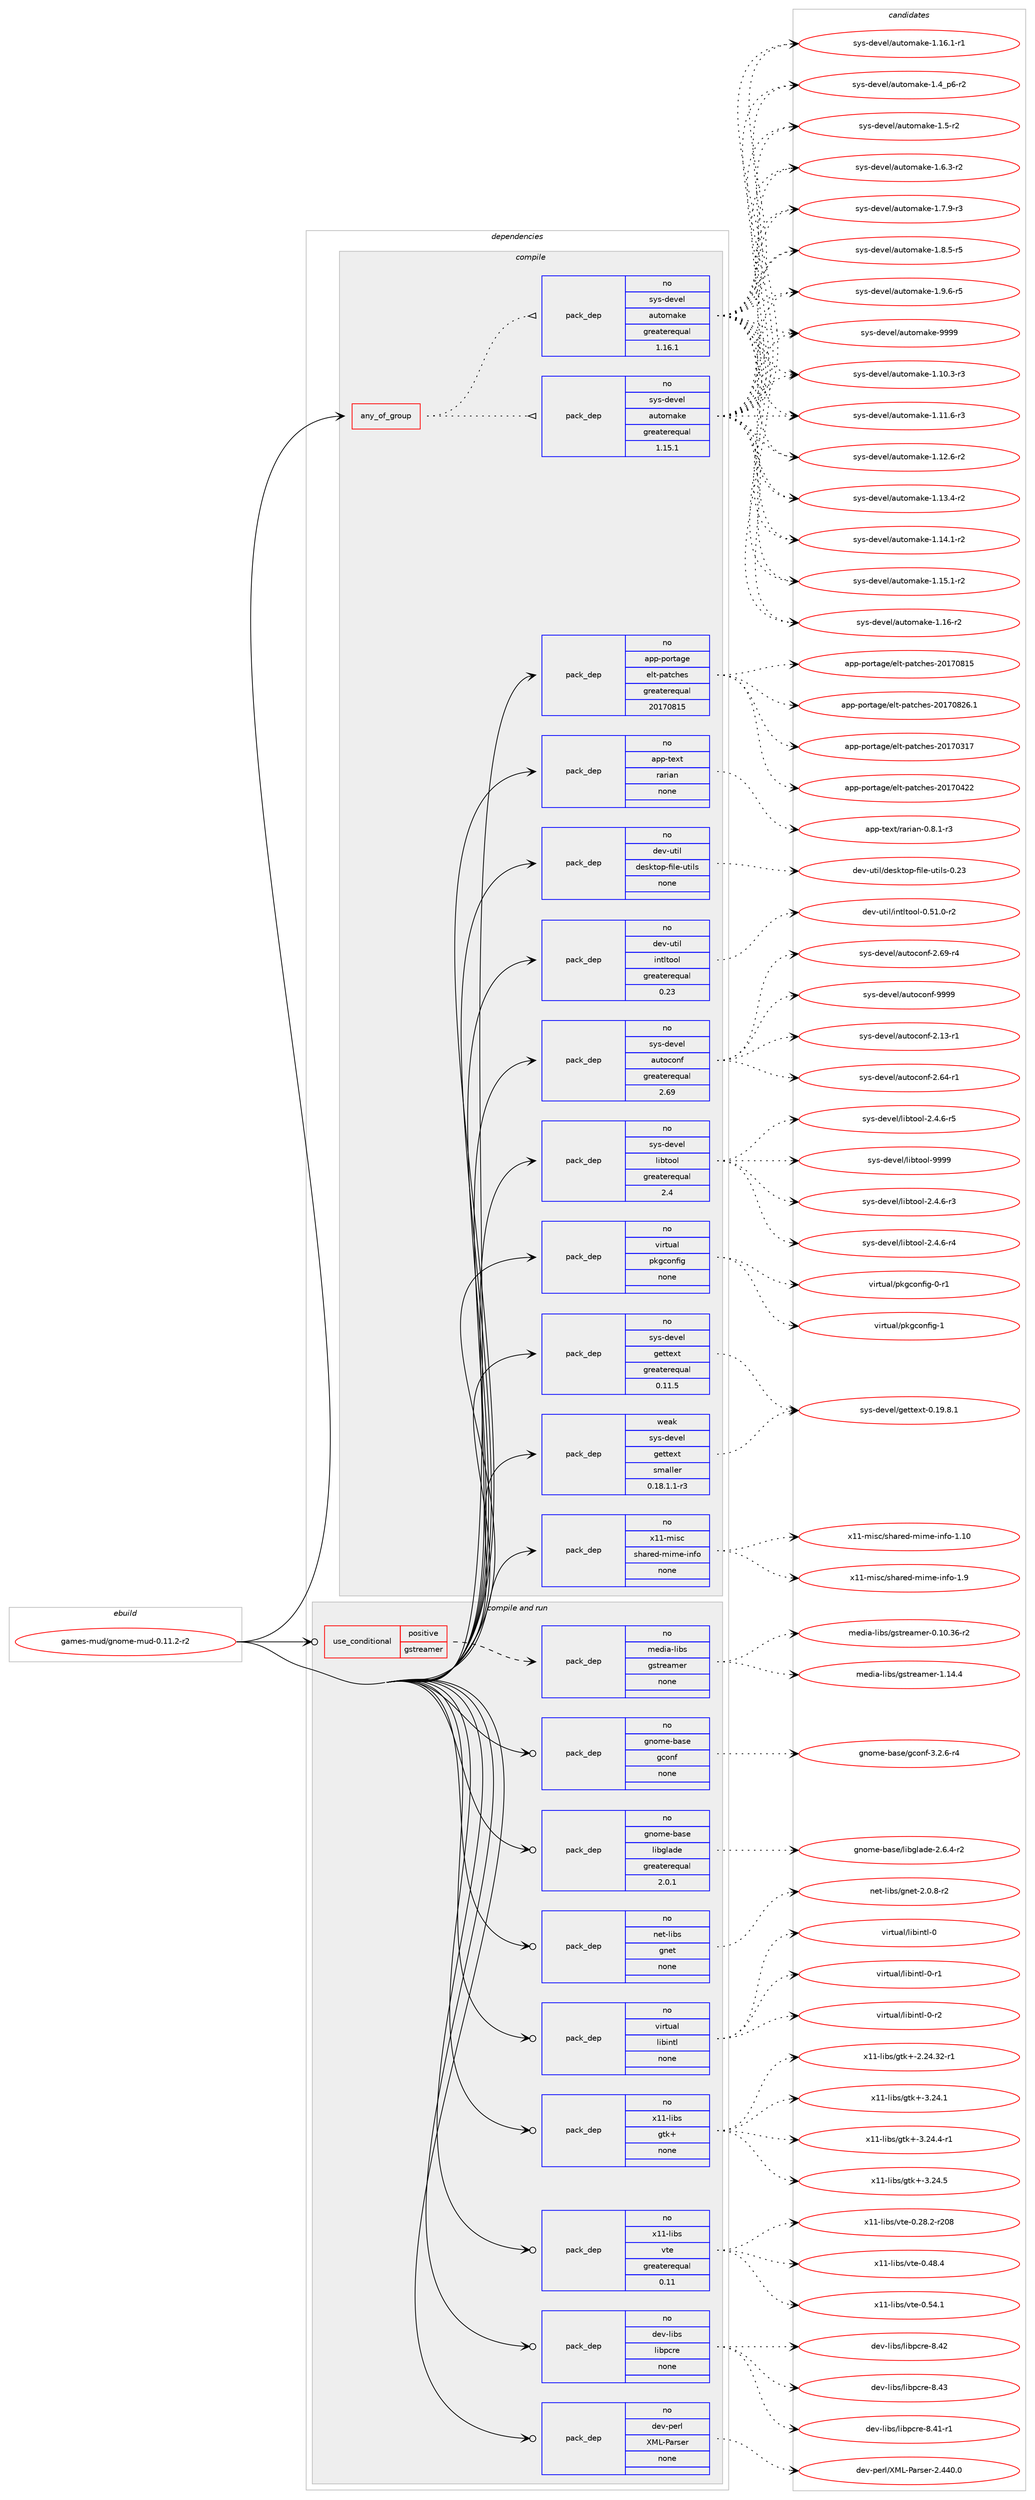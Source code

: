 digraph prolog {

# *************
# Graph options
# *************

newrank=true;
concentrate=true;
compound=true;
graph [rankdir=LR,fontname=Helvetica,fontsize=10,ranksep=1.5];#, ranksep=2.5, nodesep=0.2];
edge  [arrowhead=vee];
node  [fontname=Helvetica,fontsize=10];

# **********
# The ebuild
# **********

subgraph cluster_leftcol {
color=gray;
rank=same;
label=<<i>ebuild</i>>;
id [label="games-mud/gnome-mud-0.11.2-r2", color=red, width=4, href="../games-mud/gnome-mud-0.11.2-r2.svg"];
}

# ****************
# The dependencies
# ****************

subgraph cluster_midcol {
color=gray;
label=<<i>dependencies</i>>;
subgraph cluster_compile {
fillcolor="#eeeeee";
style=filled;
label=<<i>compile</i>>;
subgraph any23449 {
dependency1558836 [label=<<TABLE BORDER="0" CELLBORDER="1" CELLSPACING="0" CELLPADDING="4"><TR><TD CELLPADDING="10">any_of_group</TD></TR></TABLE>>, shape=none, color=red];subgraph pack1107893 {
dependency1558837 [label=<<TABLE BORDER="0" CELLBORDER="1" CELLSPACING="0" CELLPADDING="4" WIDTH="220"><TR><TD ROWSPAN="6" CELLPADDING="30">pack_dep</TD></TR><TR><TD WIDTH="110">no</TD></TR><TR><TD>sys-devel</TD></TR><TR><TD>automake</TD></TR><TR><TD>greaterequal</TD></TR><TR><TD>1.16.1</TD></TR></TABLE>>, shape=none, color=blue];
}
dependency1558836:e -> dependency1558837:w [weight=20,style="dotted",arrowhead="oinv"];
subgraph pack1107894 {
dependency1558838 [label=<<TABLE BORDER="0" CELLBORDER="1" CELLSPACING="0" CELLPADDING="4" WIDTH="220"><TR><TD ROWSPAN="6" CELLPADDING="30">pack_dep</TD></TR><TR><TD WIDTH="110">no</TD></TR><TR><TD>sys-devel</TD></TR><TR><TD>automake</TD></TR><TR><TD>greaterequal</TD></TR><TR><TD>1.15.1</TD></TR></TABLE>>, shape=none, color=blue];
}
dependency1558836:e -> dependency1558838:w [weight=20,style="dotted",arrowhead="oinv"];
}
id:e -> dependency1558836:w [weight=20,style="solid",arrowhead="vee"];
subgraph pack1107895 {
dependency1558839 [label=<<TABLE BORDER="0" CELLBORDER="1" CELLSPACING="0" CELLPADDING="4" WIDTH="220"><TR><TD ROWSPAN="6" CELLPADDING="30">pack_dep</TD></TR><TR><TD WIDTH="110">no</TD></TR><TR><TD>app-portage</TD></TR><TR><TD>elt-patches</TD></TR><TR><TD>greaterequal</TD></TR><TR><TD>20170815</TD></TR></TABLE>>, shape=none, color=blue];
}
id:e -> dependency1558839:w [weight=20,style="solid",arrowhead="vee"];
subgraph pack1107896 {
dependency1558840 [label=<<TABLE BORDER="0" CELLBORDER="1" CELLSPACING="0" CELLPADDING="4" WIDTH="220"><TR><TD ROWSPAN="6" CELLPADDING="30">pack_dep</TD></TR><TR><TD WIDTH="110">no</TD></TR><TR><TD>app-text</TD></TR><TR><TD>rarian</TD></TR><TR><TD>none</TD></TR><TR><TD></TD></TR></TABLE>>, shape=none, color=blue];
}
id:e -> dependency1558840:w [weight=20,style="solid",arrowhead="vee"];
subgraph pack1107897 {
dependency1558841 [label=<<TABLE BORDER="0" CELLBORDER="1" CELLSPACING="0" CELLPADDING="4" WIDTH="220"><TR><TD ROWSPAN="6" CELLPADDING="30">pack_dep</TD></TR><TR><TD WIDTH="110">no</TD></TR><TR><TD>dev-util</TD></TR><TR><TD>desktop-file-utils</TD></TR><TR><TD>none</TD></TR><TR><TD></TD></TR></TABLE>>, shape=none, color=blue];
}
id:e -> dependency1558841:w [weight=20,style="solid",arrowhead="vee"];
subgraph pack1107898 {
dependency1558842 [label=<<TABLE BORDER="0" CELLBORDER="1" CELLSPACING="0" CELLPADDING="4" WIDTH="220"><TR><TD ROWSPAN="6" CELLPADDING="30">pack_dep</TD></TR><TR><TD WIDTH="110">no</TD></TR><TR><TD>dev-util</TD></TR><TR><TD>intltool</TD></TR><TR><TD>greaterequal</TD></TR><TR><TD>0.23</TD></TR></TABLE>>, shape=none, color=blue];
}
id:e -> dependency1558842:w [weight=20,style="solid",arrowhead="vee"];
subgraph pack1107899 {
dependency1558843 [label=<<TABLE BORDER="0" CELLBORDER="1" CELLSPACING="0" CELLPADDING="4" WIDTH="220"><TR><TD ROWSPAN="6" CELLPADDING="30">pack_dep</TD></TR><TR><TD WIDTH="110">no</TD></TR><TR><TD>sys-devel</TD></TR><TR><TD>autoconf</TD></TR><TR><TD>greaterequal</TD></TR><TR><TD>2.69</TD></TR></TABLE>>, shape=none, color=blue];
}
id:e -> dependency1558843:w [weight=20,style="solid",arrowhead="vee"];
subgraph pack1107900 {
dependency1558844 [label=<<TABLE BORDER="0" CELLBORDER="1" CELLSPACING="0" CELLPADDING="4" WIDTH="220"><TR><TD ROWSPAN="6" CELLPADDING="30">pack_dep</TD></TR><TR><TD WIDTH="110">no</TD></TR><TR><TD>sys-devel</TD></TR><TR><TD>gettext</TD></TR><TR><TD>greaterequal</TD></TR><TR><TD>0.11.5</TD></TR></TABLE>>, shape=none, color=blue];
}
id:e -> dependency1558844:w [weight=20,style="solid",arrowhead="vee"];
subgraph pack1107901 {
dependency1558845 [label=<<TABLE BORDER="0" CELLBORDER="1" CELLSPACING="0" CELLPADDING="4" WIDTH="220"><TR><TD ROWSPAN="6" CELLPADDING="30">pack_dep</TD></TR><TR><TD WIDTH="110">no</TD></TR><TR><TD>sys-devel</TD></TR><TR><TD>libtool</TD></TR><TR><TD>greaterequal</TD></TR><TR><TD>2.4</TD></TR></TABLE>>, shape=none, color=blue];
}
id:e -> dependency1558845:w [weight=20,style="solid",arrowhead="vee"];
subgraph pack1107902 {
dependency1558846 [label=<<TABLE BORDER="0" CELLBORDER="1" CELLSPACING="0" CELLPADDING="4" WIDTH="220"><TR><TD ROWSPAN="6" CELLPADDING="30">pack_dep</TD></TR><TR><TD WIDTH="110">no</TD></TR><TR><TD>virtual</TD></TR><TR><TD>pkgconfig</TD></TR><TR><TD>none</TD></TR><TR><TD></TD></TR></TABLE>>, shape=none, color=blue];
}
id:e -> dependency1558846:w [weight=20,style="solid",arrowhead="vee"];
subgraph pack1107903 {
dependency1558847 [label=<<TABLE BORDER="0" CELLBORDER="1" CELLSPACING="0" CELLPADDING="4" WIDTH="220"><TR><TD ROWSPAN="6" CELLPADDING="30">pack_dep</TD></TR><TR><TD WIDTH="110">no</TD></TR><TR><TD>x11-misc</TD></TR><TR><TD>shared-mime-info</TD></TR><TR><TD>none</TD></TR><TR><TD></TD></TR></TABLE>>, shape=none, color=blue];
}
id:e -> dependency1558847:w [weight=20,style="solid",arrowhead="vee"];
subgraph pack1107904 {
dependency1558848 [label=<<TABLE BORDER="0" CELLBORDER="1" CELLSPACING="0" CELLPADDING="4" WIDTH="220"><TR><TD ROWSPAN="6" CELLPADDING="30">pack_dep</TD></TR><TR><TD WIDTH="110">weak</TD></TR><TR><TD>sys-devel</TD></TR><TR><TD>gettext</TD></TR><TR><TD>smaller</TD></TR><TR><TD>0.18.1.1-r3</TD></TR></TABLE>>, shape=none, color=blue];
}
id:e -> dependency1558848:w [weight=20,style="solid",arrowhead="vee"];
}
subgraph cluster_compileandrun {
fillcolor="#eeeeee";
style=filled;
label=<<i>compile and run</i>>;
subgraph cond426901 {
dependency1558849 [label=<<TABLE BORDER="0" CELLBORDER="1" CELLSPACING="0" CELLPADDING="4"><TR><TD ROWSPAN="3" CELLPADDING="10">use_conditional</TD></TR><TR><TD>positive</TD></TR><TR><TD>gstreamer</TD></TR></TABLE>>, shape=none, color=red];
subgraph pack1107905 {
dependency1558850 [label=<<TABLE BORDER="0" CELLBORDER="1" CELLSPACING="0" CELLPADDING="4" WIDTH="220"><TR><TD ROWSPAN="6" CELLPADDING="30">pack_dep</TD></TR><TR><TD WIDTH="110">no</TD></TR><TR><TD>media-libs</TD></TR><TR><TD>gstreamer</TD></TR><TR><TD>none</TD></TR><TR><TD></TD></TR></TABLE>>, shape=none, color=blue];
}
dependency1558849:e -> dependency1558850:w [weight=20,style="dashed",arrowhead="vee"];
}
id:e -> dependency1558849:w [weight=20,style="solid",arrowhead="odotvee"];
subgraph pack1107906 {
dependency1558851 [label=<<TABLE BORDER="0" CELLBORDER="1" CELLSPACING="0" CELLPADDING="4" WIDTH="220"><TR><TD ROWSPAN="6" CELLPADDING="30">pack_dep</TD></TR><TR><TD WIDTH="110">no</TD></TR><TR><TD>dev-libs</TD></TR><TR><TD>libpcre</TD></TR><TR><TD>none</TD></TR><TR><TD></TD></TR></TABLE>>, shape=none, color=blue];
}
id:e -> dependency1558851:w [weight=20,style="solid",arrowhead="odotvee"];
subgraph pack1107907 {
dependency1558852 [label=<<TABLE BORDER="0" CELLBORDER="1" CELLSPACING="0" CELLPADDING="4" WIDTH="220"><TR><TD ROWSPAN="6" CELLPADDING="30">pack_dep</TD></TR><TR><TD WIDTH="110">no</TD></TR><TR><TD>dev-perl</TD></TR><TR><TD>XML-Parser</TD></TR><TR><TD>none</TD></TR><TR><TD></TD></TR></TABLE>>, shape=none, color=blue];
}
id:e -> dependency1558852:w [weight=20,style="solid",arrowhead="odotvee"];
subgraph pack1107908 {
dependency1558853 [label=<<TABLE BORDER="0" CELLBORDER="1" CELLSPACING="0" CELLPADDING="4" WIDTH="220"><TR><TD ROWSPAN="6" CELLPADDING="30">pack_dep</TD></TR><TR><TD WIDTH="110">no</TD></TR><TR><TD>gnome-base</TD></TR><TR><TD>gconf</TD></TR><TR><TD>none</TD></TR><TR><TD></TD></TR></TABLE>>, shape=none, color=blue];
}
id:e -> dependency1558853:w [weight=20,style="solid",arrowhead="odotvee"];
subgraph pack1107909 {
dependency1558854 [label=<<TABLE BORDER="0" CELLBORDER="1" CELLSPACING="0" CELLPADDING="4" WIDTH="220"><TR><TD ROWSPAN="6" CELLPADDING="30">pack_dep</TD></TR><TR><TD WIDTH="110">no</TD></TR><TR><TD>gnome-base</TD></TR><TR><TD>libglade</TD></TR><TR><TD>greaterequal</TD></TR><TR><TD>2.0.1</TD></TR></TABLE>>, shape=none, color=blue];
}
id:e -> dependency1558854:w [weight=20,style="solid",arrowhead="odotvee"];
subgraph pack1107910 {
dependency1558855 [label=<<TABLE BORDER="0" CELLBORDER="1" CELLSPACING="0" CELLPADDING="4" WIDTH="220"><TR><TD ROWSPAN="6" CELLPADDING="30">pack_dep</TD></TR><TR><TD WIDTH="110">no</TD></TR><TR><TD>net-libs</TD></TR><TR><TD>gnet</TD></TR><TR><TD>none</TD></TR><TR><TD></TD></TR></TABLE>>, shape=none, color=blue];
}
id:e -> dependency1558855:w [weight=20,style="solid",arrowhead="odotvee"];
subgraph pack1107911 {
dependency1558856 [label=<<TABLE BORDER="0" CELLBORDER="1" CELLSPACING="0" CELLPADDING="4" WIDTH="220"><TR><TD ROWSPAN="6" CELLPADDING="30">pack_dep</TD></TR><TR><TD WIDTH="110">no</TD></TR><TR><TD>virtual</TD></TR><TR><TD>libintl</TD></TR><TR><TD>none</TD></TR><TR><TD></TD></TR></TABLE>>, shape=none, color=blue];
}
id:e -> dependency1558856:w [weight=20,style="solid",arrowhead="odotvee"];
subgraph pack1107912 {
dependency1558857 [label=<<TABLE BORDER="0" CELLBORDER="1" CELLSPACING="0" CELLPADDING="4" WIDTH="220"><TR><TD ROWSPAN="6" CELLPADDING="30">pack_dep</TD></TR><TR><TD WIDTH="110">no</TD></TR><TR><TD>x11-libs</TD></TR><TR><TD>gtk+</TD></TR><TR><TD>none</TD></TR><TR><TD></TD></TR></TABLE>>, shape=none, color=blue];
}
id:e -> dependency1558857:w [weight=20,style="solid",arrowhead="odotvee"];
subgraph pack1107913 {
dependency1558858 [label=<<TABLE BORDER="0" CELLBORDER="1" CELLSPACING="0" CELLPADDING="4" WIDTH="220"><TR><TD ROWSPAN="6" CELLPADDING="30">pack_dep</TD></TR><TR><TD WIDTH="110">no</TD></TR><TR><TD>x11-libs</TD></TR><TR><TD>vte</TD></TR><TR><TD>greaterequal</TD></TR><TR><TD>0.11</TD></TR></TABLE>>, shape=none, color=blue];
}
id:e -> dependency1558858:w [weight=20,style="solid",arrowhead="odotvee"];
}
subgraph cluster_run {
fillcolor="#eeeeee";
style=filled;
label=<<i>run</i>>;
}
}

# **************
# The candidates
# **************

subgraph cluster_choices {
rank=same;
color=gray;
label=<<i>candidates</i>>;

subgraph choice1107893 {
color=black;
nodesep=1;
choice11512111545100101118101108479711711611110997107101454946494846514511451 [label="sys-devel/automake-1.10.3-r3", color=red, width=4,href="../sys-devel/automake-1.10.3-r3.svg"];
choice11512111545100101118101108479711711611110997107101454946494946544511451 [label="sys-devel/automake-1.11.6-r3", color=red, width=4,href="../sys-devel/automake-1.11.6-r3.svg"];
choice11512111545100101118101108479711711611110997107101454946495046544511450 [label="sys-devel/automake-1.12.6-r2", color=red, width=4,href="../sys-devel/automake-1.12.6-r2.svg"];
choice11512111545100101118101108479711711611110997107101454946495146524511450 [label="sys-devel/automake-1.13.4-r2", color=red, width=4,href="../sys-devel/automake-1.13.4-r2.svg"];
choice11512111545100101118101108479711711611110997107101454946495246494511450 [label="sys-devel/automake-1.14.1-r2", color=red, width=4,href="../sys-devel/automake-1.14.1-r2.svg"];
choice11512111545100101118101108479711711611110997107101454946495346494511450 [label="sys-devel/automake-1.15.1-r2", color=red, width=4,href="../sys-devel/automake-1.15.1-r2.svg"];
choice1151211154510010111810110847971171161111099710710145494649544511450 [label="sys-devel/automake-1.16-r2", color=red, width=4,href="../sys-devel/automake-1.16-r2.svg"];
choice11512111545100101118101108479711711611110997107101454946495446494511449 [label="sys-devel/automake-1.16.1-r1", color=red, width=4,href="../sys-devel/automake-1.16.1-r1.svg"];
choice115121115451001011181011084797117116111109971071014549465295112544511450 [label="sys-devel/automake-1.4_p6-r2", color=red, width=4,href="../sys-devel/automake-1.4_p6-r2.svg"];
choice11512111545100101118101108479711711611110997107101454946534511450 [label="sys-devel/automake-1.5-r2", color=red, width=4,href="../sys-devel/automake-1.5-r2.svg"];
choice115121115451001011181011084797117116111109971071014549465446514511450 [label="sys-devel/automake-1.6.3-r2", color=red, width=4,href="../sys-devel/automake-1.6.3-r2.svg"];
choice115121115451001011181011084797117116111109971071014549465546574511451 [label="sys-devel/automake-1.7.9-r3", color=red, width=4,href="../sys-devel/automake-1.7.9-r3.svg"];
choice115121115451001011181011084797117116111109971071014549465646534511453 [label="sys-devel/automake-1.8.5-r5", color=red, width=4,href="../sys-devel/automake-1.8.5-r5.svg"];
choice115121115451001011181011084797117116111109971071014549465746544511453 [label="sys-devel/automake-1.9.6-r5", color=red, width=4,href="../sys-devel/automake-1.9.6-r5.svg"];
choice115121115451001011181011084797117116111109971071014557575757 [label="sys-devel/automake-9999", color=red, width=4,href="../sys-devel/automake-9999.svg"];
dependency1558837:e -> choice11512111545100101118101108479711711611110997107101454946494846514511451:w [style=dotted,weight="100"];
dependency1558837:e -> choice11512111545100101118101108479711711611110997107101454946494946544511451:w [style=dotted,weight="100"];
dependency1558837:e -> choice11512111545100101118101108479711711611110997107101454946495046544511450:w [style=dotted,weight="100"];
dependency1558837:e -> choice11512111545100101118101108479711711611110997107101454946495146524511450:w [style=dotted,weight="100"];
dependency1558837:e -> choice11512111545100101118101108479711711611110997107101454946495246494511450:w [style=dotted,weight="100"];
dependency1558837:e -> choice11512111545100101118101108479711711611110997107101454946495346494511450:w [style=dotted,weight="100"];
dependency1558837:e -> choice1151211154510010111810110847971171161111099710710145494649544511450:w [style=dotted,weight="100"];
dependency1558837:e -> choice11512111545100101118101108479711711611110997107101454946495446494511449:w [style=dotted,weight="100"];
dependency1558837:e -> choice115121115451001011181011084797117116111109971071014549465295112544511450:w [style=dotted,weight="100"];
dependency1558837:e -> choice11512111545100101118101108479711711611110997107101454946534511450:w [style=dotted,weight="100"];
dependency1558837:e -> choice115121115451001011181011084797117116111109971071014549465446514511450:w [style=dotted,weight="100"];
dependency1558837:e -> choice115121115451001011181011084797117116111109971071014549465546574511451:w [style=dotted,weight="100"];
dependency1558837:e -> choice115121115451001011181011084797117116111109971071014549465646534511453:w [style=dotted,weight="100"];
dependency1558837:e -> choice115121115451001011181011084797117116111109971071014549465746544511453:w [style=dotted,weight="100"];
dependency1558837:e -> choice115121115451001011181011084797117116111109971071014557575757:w [style=dotted,weight="100"];
}
subgraph choice1107894 {
color=black;
nodesep=1;
choice11512111545100101118101108479711711611110997107101454946494846514511451 [label="sys-devel/automake-1.10.3-r3", color=red, width=4,href="../sys-devel/automake-1.10.3-r3.svg"];
choice11512111545100101118101108479711711611110997107101454946494946544511451 [label="sys-devel/automake-1.11.6-r3", color=red, width=4,href="../sys-devel/automake-1.11.6-r3.svg"];
choice11512111545100101118101108479711711611110997107101454946495046544511450 [label="sys-devel/automake-1.12.6-r2", color=red, width=4,href="../sys-devel/automake-1.12.6-r2.svg"];
choice11512111545100101118101108479711711611110997107101454946495146524511450 [label="sys-devel/automake-1.13.4-r2", color=red, width=4,href="../sys-devel/automake-1.13.4-r2.svg"];
choice11512111545100101118101108479711711611110997107101454946495246494511450 [label="sys-devel/automake-1.14.1-r2", color=red, width=4,href="../sys-devel/automake-1.14.1-r2.svg"];
choice11512111545100101118101108479711711611110997107101454946495346494511450 [label="sys-devel/automake-1.15.1-r2", color=red, width=4,href="../sys-devel/automake-1.15.1-r2.svg"];
choice1151211154510010111810110847971171161111099710710145494649544511450 [label="sys-devel/automake-1.16-r2", color=red, width=4,href="../sys-devel/automake-1.16-r2.svg"];
choice11512111545100101118101108479711711611110997107101454946495446494511449 [label="sys-devel/automake-1.16.1-r1", color=red, width=4,href="../sys-devel/automake-1.16.1-r1.svg"];
choice115121115451001011181011084797117116111109971071014549465295112544511450 [label="sys-devel/automake-1.4_p6-r2", color=red, width=4,href="../sys-devel/automake-1.4_p6-r2.svg"];
choice11512111545100101118101108479711711611110997107101454946534511450 [label="sys-devel/automake-1.5-r2", color=red, width=4,href="../sys-devel/automake-1.5-r2.svg"];
choice115121115451001011181011084797117116111109971071014549465446514511450 [label="sys-devel/automake-1.6.3-r2", color=red, width=4,href="../sys-devel/automake-1.6.3-r2.svg"];
choice115121115451001011181011084797117116111109971071014549465546574511451 [label="sys-devel/automake-1.7.9-r3", color=red, width=4,href="../sys-devel/automake-1.7.9-r3.svg"];
choice115121115451001011181011084797117116111109971071014549465646534511453 [label="sys-devel/automake-1.8.5-r5", color=red, width=4,href="../sys-devel/automake-1.8.5-r5.svg"];
choice115121115451001011181011084797117116111109971071014549465746544511453 [label="sys-devel/automake-1.9.6-r5", color=red, width=4,href="../sys-devel/automake-1.9.6-r5.svg"];
choice115121115451001011181011084797117116111109971071014557575757 [label="sys-devel/automake-9999", color=red, width=4,href="../sys-devel/automake-9999.svg"];
dependency1558838:e -> choice11512111545100101118101108479711711611110997107101454946494846514511451:w [style=dotted,weight="100"];
dependency1558838:e -> choice11512111545100101118101108479711711611110997107101454946494946544511451:w [style=dotted,weight="100"];
dependency1558838:e -> choice11512111545100101118101108479711711611110997107101454946495046544511450:w [style=dotted,weight="100"];
dependency1558838:e -> choice11512111545100101118101108479711711611110997107101454946495146524511450:w [style=dotted,weight="100"];
dependency1558838:e -> choice11512111545100101118101108479711711611110997107101454946495246494511450:w [style=dotted,weight="100"];
dependency1558838:e -> choice11512111545100101118101108479711711611110997107101454946495346494511450:w [style=dotted,weight="100"];
dependency1558838:e -> choice1151211154510010111810110847971171161111099710710145494649544511450:w [style=dotted,weight="100"];
dependency1558838:e -> choice11512111545100101118101108479711711611110997107101454946495446494511449:w [style=dotted,weight="100"];
dependency1558838:e -> choice115121115451001011181011084797117116111109971071014549465295112544511450:w [style=dotted,weight="100"];
dependency1558838:e -> choice11512111545100101118101108479711711611110997107101454946534511450:w [style=dotted,weight="100"];
dependency1558838:e -> choice115121115451001011181011084797117116111109971071014549465446514511450:w [style=dotted,weight="100"];
dependency1558838:e -> choice115121115451001011181011084797117116111109971071014549465546574511451:w [style=dotted,weight="100"];
dependency1558838:e -> choice115121115451001011181011084797117116111109971071014549465646534511453:w [style=dotted,weight="100"];
dependency1558838:e -> choice115121115451001011181011084797117116111109971071014549465746544511453:w [style=dotted,weight="100"];
dependency1558838:e -> choice115121115451001011181011084797117116111109971071014557575757:w [style=dotted,weight="100"];
}
subgraph choice1107895 {
color=black;
nodesep=1;
choice97112112451121111141169710310147101108116451129711699104101115455048495548514955 [label="app-portage/elt-patches-20170317", color=red, width=4,href="../app-portage/elt-patches-20170317.svg"];
choice97112112451121111141169710310147101108116451129711699104101115455048495548525050 [label="app-portage/elt-patches-20170422", color=red, width=4,href="../app-portage/elt-patches-20170422.svg"];
choice97112112451121111141169710310147101108116451129711699104101115455048495548564953 [label="app-portage/elt-patches-20170815", color=red, width=4,href="../app-portage/elt-patches-20170815.svg"];
choice971121124511211111411697103101471011081164511297116991041011154550484955485650544649 [label="app-portage/elt-patches-20170826.1", color=red, width=4,href="../app-portage/elt-patches-20170826.1.svg"];
dependency1558839:e -> choice97112112451121111141169710310147101108116451129711699104101115455048495548514955:w [style=dotted,weight="100"];
dependency1558839:e -> choice97112112451121111141169710310147101108116451129711699104101115455048495548525050:w [style=dotted,weight="100"];
dependency1558839:e -> choice97112112451121111141169710310147101108116451129711699104101115455048495548564953:w [style=dotted,weight="100"];
dependency1558839:e -> choice971121124511211111411697103101471011081164511297116991041011154550484955485650544649:w [style=dotted,weight="100"];
}
subgraph choice1107896 {
color=black;
nodesep=1;
choice97112112451161011201164711497114105971104548465646494511451 [label="app-text/rarian-0.8.1-r3", color=red, width=4,href="../app-text/rarian-0.8.1-r3.svg"];
dependency1558840:e -> choice97112112451161011201164711497114105971104548465646494511451:w [style=dotted,weight="100"];
}
subgraph choice1107897 {
color=black;
nodesep=1;
choice100101118451171161051084710010111510711611111245102105108101451171161051081154548465051 [label="dev-util/desktop-file-utils-0.23", color=red, width=4,href="../dev-util/desktop-file-utils-0.23.svg"];
dependency1558841:e -> choice100101118451171161051084710010111510711611111245102105108101451171161051081154548465051:w [style=dotted,weight="100"];
}
subgraph choice1107898 {
color=black;
nodesep=1;
choice1001011184511711610510847105110116108116111111108454846534946484511450 [label="dev-util/intltool-0.51.0-r2", color=red, width=4,href="../dev-util/intltool-0.51.0-r2.svg"];
dependency1558842:e -> choice1001011184511711610510847105110116108116111111108454846534946484511450:w [style=dotted,weight="100"];
}
subgraph choice1107899 {
color=black;
nodesep=1;
choice1151211154510010111810110847971171161119911111010245504649514511449 [label="sys-devel/autoconf-2.13-r1", color=red, width=4,href="../sys-devel/autoconf-2.13-r1.svg"];
choice1151211154510010111810110847971171161119911111010245504654524511449 [label="sys-devel/autoconf-2.64-r1", color=red, width=4,href="../sys-devel/autoconf-2.64-r1.svg"];
choice1151211154510010111810110847971171161119911111010245504654574511452 [label="sys-devel/autoconf-2.69-r4", color=red, width=4,href="../sys-devel/autoconf-2.69-r4.svg"];
choice115121115451001011181011084797117116111991111101024557575757 [label="sys-devel/autoconf-9999", color=red, width=4,href="../sys-devel/autoconf-9999.svg"];
dependency1558843:e -> choice1151211154510010111810110847971171161119911111010245504649514511449:w [style=dotted,weight="100"];
dependency1558843:e -> choice1151211154510010111810110847971171161119911111010245504654524511449:w [style=dotted,weight="100"];
dependency1558843:e -> choice1151211154510010111810110847971171161119911111010245504654574511452:w [style=dotted,weight="100"];
dependency1558843:e -> choice115121115451001011181011084797117116111991111101024557575757:w [style=dotted,weight="100"];
}
subgraph choice1107900 {
color=black;
nodesep=1;
choice1151211154510010111810110847103101116116101120116454846495746564649 [label="sys-devel/gettext-0.19.8.1", color=red, width=4,href="../sys-devel/gettext-0.19.8.1.svg"];
dependency1558844:e -> choice1151211154510010111810110847103101116116101120116454846495746564649:w [style=dotted,weight="100"];
}
subgraph choice1107901 {
color=black;
nodesep=1;
choice1151211154510010111810110847108105981161111111084550465246544511451 [label="sys-devel/libtool-2.4.6-r3", color=red, width=4,href="../sys-devel/libtool-2.4.6-r3.svg"];
choice1151211154510010111810110847108105981161111111084550465246544511452 [label="sys-devel/libtool-2.4.6-r4", color=red, width=4,href="../sys-devel/libtool-2.4.6-r4.svg"];
choice1151211154510010111810110847108105981161111111084550465246544511453 [label="sys-devel/libtool-2.4.6-r5", color=red, width=4,href="../sys-devel/libtool-2.4.6-r5.svg"];
choice1151211154510010111810110847108105981161111111084557575757 [label="sys-devel/libtool-9999", color=red, width=4,href="../sys-devel/libtool-9999.svg"];
dependency1558845:e -> choice1151211154510010111810110847108105981161111111084550465246544511451:w [style=dotted,weight="100"];
dependency1558845:e -> choice1151211154510010111810110847108105981161111111084550465246544511452:w [style=dotted,weight="100"];
dependency1558845:e -> choice1151211154510010111810110847108105981161111111084550465246544511453:w [style=dotted,weight="100"];
dependency1558845:e -> choice1151211154510010111810110847108105981161111111084557575757:w [style=dotted,weight="100"];
}
subgraph choice1107902 {
color=black;
nodesep=1;
choice11810511411611797108471121071039911111010210510345484511449 [label="virtual/pkgconfig-0-r1", color=red, width=4,href="../virtual/pkgconfig-0-r1.svg"];
choice1181051141161179710847112107103991111101021051034549 [label="virtual/pkgconfig-1", color=red, width=4,href="../virtual/pkgconfig-1.svg"];
dependency1558846:e -> choice11810511411611797108471121071039911111010210510345484511449:w [style=dotted,weight="100"];
dependency1558846:e -> choice1181051141161179710847112107103991111101021051034549:w [style=dotted,weight="100"];
}
subgraph choice1107903 {
color=black;
nodesep=1;
choice12049494510910511599471151049711410110045109105109101451051101021114549464948 [label="x11-misc/shared-mime-info-1.10", color=red, width=4,href="../x11-misc/shared-mime-info-1.10.svg"];
choice120494945109105115994711510497114101100451091051091014510511010211145494657 [label="x11-misc/shared-mime-info-1.9", color=red, width=4,href="../x11-misc/shared-mime-info-1.9.svg"];
dependency1558847:e -> choice12049494510910511599471151049711410110045109105109101451051101021114549464948:w [style=dotted,weight="100"];
dependency1558847:e -> choice120494945109105115994711510497114101100451091051091014510511010211145494657:w [style=dotted,weight="100"];
}
subgraph choice1107904 {
color=black;
nodesep=1;
choice1151211154510010111810110847103101116116101120116454846495746564649 [label="sys-devel/gettext-0.19.8.1", color=red, width=4,href="../sys-devel/gettext-0.19.8.1.svg"];
dependency1558848:e -> choice1151211154510010111810110847103101116116101120116454846495746564649:w [style=dotted,weight="100"];
}
subgraph choice1107905 {
color=black;
nodesep=1;
choice109101100105974510810598115471031151161141019710910111445484649484651544511450 [label="media-libs/gstreamer-0.10.36-r2", color=red, width=4,href="../media-libs/gstreamer-0.10.36-r2.svg"];
choice109101100105974510810598115471031151161141019710910111445494649524652 [label="media-libs/gstreamer-1.14.4", color=red, width=4,href="../media-libs/gstreamer-1.14.4.svg"];
dependency1558850:e -> choice109101100105974510810598115471031151161141019710910111445484649484651544511450:w [style=dotted,weight="100"];
dependency1558850:e -> choice109101100105974510810598115471031151161141019710910111445494649524652:w [style=dotted,weight="100"];
}
subgraph choice1107906 {
color=black;
nodesep=1;
choice100101118451081059811547108105981129911410145564652494511449 [label="dev-libs/libpcre-8.41-r1", color=red, width=4,href="../dev-libs/libpcre-8.41-r1.svg"];
choice10010111845108105981154710810598112991141014556465250 [label="dev-libs/libpcre-8.42", color=red, width=4,href="../dev-libs/libpcre-8.42.svg"];
choice10010111845108105981154710810598112991141014556465251 [label="dev-libs/libpcre-8.43", color=red, width=4,href="../dev-libs/libpcre-8.43.svg"];
dependency1558851:e -> choice100101118451081059811547108105981129911410145564652494511449:w [style=dotted,weight="100"];
dependency1558851:e -> choice10010111845108105981154710810598112991141014556465250:w [style=dotted,weight="100"];
dependency1558851:e -> choice10010111845108105981154710810598112991141014556465251:w [style=dotted,weight="100"];
}
subgraph choice1107907 {
color=black;
nodesep=1;
choice10010111845112101114108478877764580971141151011144550465252484648 [label="dev-perl/XML-Parser-2.440.0", color=red, width=4,href="../dev-perl/XML-Parser-2.440.0.svg"];
dependency1558852:e -> choice10010111845112101114108478877764580971141151011144550465252484648:w [style=dotted,weight="100"];
}
subgraph choice1107908 {
color=black;
nodesep=1;
choice10311011110910145989711510147103991111101024551465046544511452 [label="gnome-base/gconf-3.2.6-r4", color=red, width=4,href="../gnome-base/gconf-3.2.6-r4.svg"];
dependency1558853:e -> choice10311011110910145989711510147103991111101024551465046544511452:w [style=dotted,weight="100"];
}
subgraph choice1107909 {
color=black;
nodesep=1;
choice1031101111091014598971151014710810598103108971001014550465446524511450 [label="gnome-base/libglade-2.6.4-r2", color=red, width=4,href="../gnome-base/libglade-2.6.4-r2.svg"];
dependency1558854:e -> choice1031101111091014598971151014710810598103108971001014550465446524511450:w [style=dotted,weight="100"];
}
subgraph choice1107910 {
color=black;
nodesep=1;
choice1101011164510810598115471031101011164550464846564511450 [label="net-libs/gnet-2.0.8-r2", color=red, width=4,href="../net-libs/gnet-2.0.8-r2.svg"];
dependency1558855:e -> choice1101011164510810598115471031101011164550464846564511450:w [style=dotted,weight="100"];
}
subgraph choice1107911 {
color=black;
nodesep=1;
choice1181051141161179710847108105981051101161084548 [label="virtual/libintl-0", color=red, width=4,href="../virtual/libintl-0.svg"];
choice11810511411611797108471081059810511011610845484511449 [label="virtual/libintl-0-r1", color=red, width=4,href="../virtual/libintl-0-r1.svg"];
choice11810511411611797108471081059810511011610845484511450 [label="virtual/libintl-0-r2", color=red, width=4,href="../virtual/libintl-0-r2.svg"];
dependency1558856:e -> choice1181051141161179710847108105981051101161084548:w [style=dotted,weight="100"];
dependency1558856:e -> choice11810511411611797108471081059810511011610845484511449:w [style=dotted,weight="100"];
dependency1558856:e -> choice11810511411611797108471081059810511011610845484511450:w [style=dotted,weight="100"];
}
subgraph choice1107912 {
color=black;
nodesep=1;
choice12049494510810598115471031161074345504650524651504511449 [label="x11-libs/gtk+-2.24.32-r1", color=red, width=4,href="../x11-libs/gtk+-2.24.32-r1.svg"];
choice12049494510810598115471031161074345514650524649 [label="x11-libs/gtk+-3.24.1", color=red, width=4,href="../x11-libs/gtk+-3.24.1.svg"];
choice120494945108105981154710311610743455146505246524511449 [label="x11-libs/gtk+-3.24.4-r1", color=red, width=4,href="../x11-libs/gtk+-3.24.4-r1.svg"];
choice12049494510810598115471031161074345514650524653 [label="x11-libs/gtk+-3.24.5", color=red, width=4,href="../x11-libs/gtk+-3.24.5.svg"];
dependency1558857:e -> choice12049494510810598115471031161074345504650524651504511449:w [style=dotted,weight="100"];
dependency1558857:e -> choice12049494510810598115471031161074345514650524649:w [style=dotted,weight="100"];
dependency1558857:e -> choice120494945108105981154710311610743455146505246524511449:w [style=dotted,weight="100"];
dependency1558857:e -> choice12049494510810598115471031161074345514650524653:w [style=dotted,weight="100"];
}
subgraph choice1107913 {
color=black;
nodesep=1;
choice12049494510810598115471181161014548465056465045114504856 [label="x11-libs/vte-0.28.2-r208", color=red, width=4,href="../x11-libs/vte-0.28.2-r208.svg"];
choice120494945108105981154711811610145484652564652 [label="x11-libs/vte-0.48.4", color=red, width=4,href="../x11-libs/vte-0.48.4.svg"];
choice120494945108105981154711811610145484653524649 [label="x11-libs/vte-0.54.1", color=red, width=4,href="../x11-libs/vte-0.54.1.svg"];
dependency1558858:e -> choice12049494510810598115471181161014548465056465045114504856:w [style=dotted,weight="100"];
dependency1558858:e -> choice120494945108105981154711811610145484652564652:w [style=dotted,weight="100"];
dependency1558858:e -> choice120494945108105981154711811610145484653524649:w [style=dotted,weight="100"];
}
}

}
